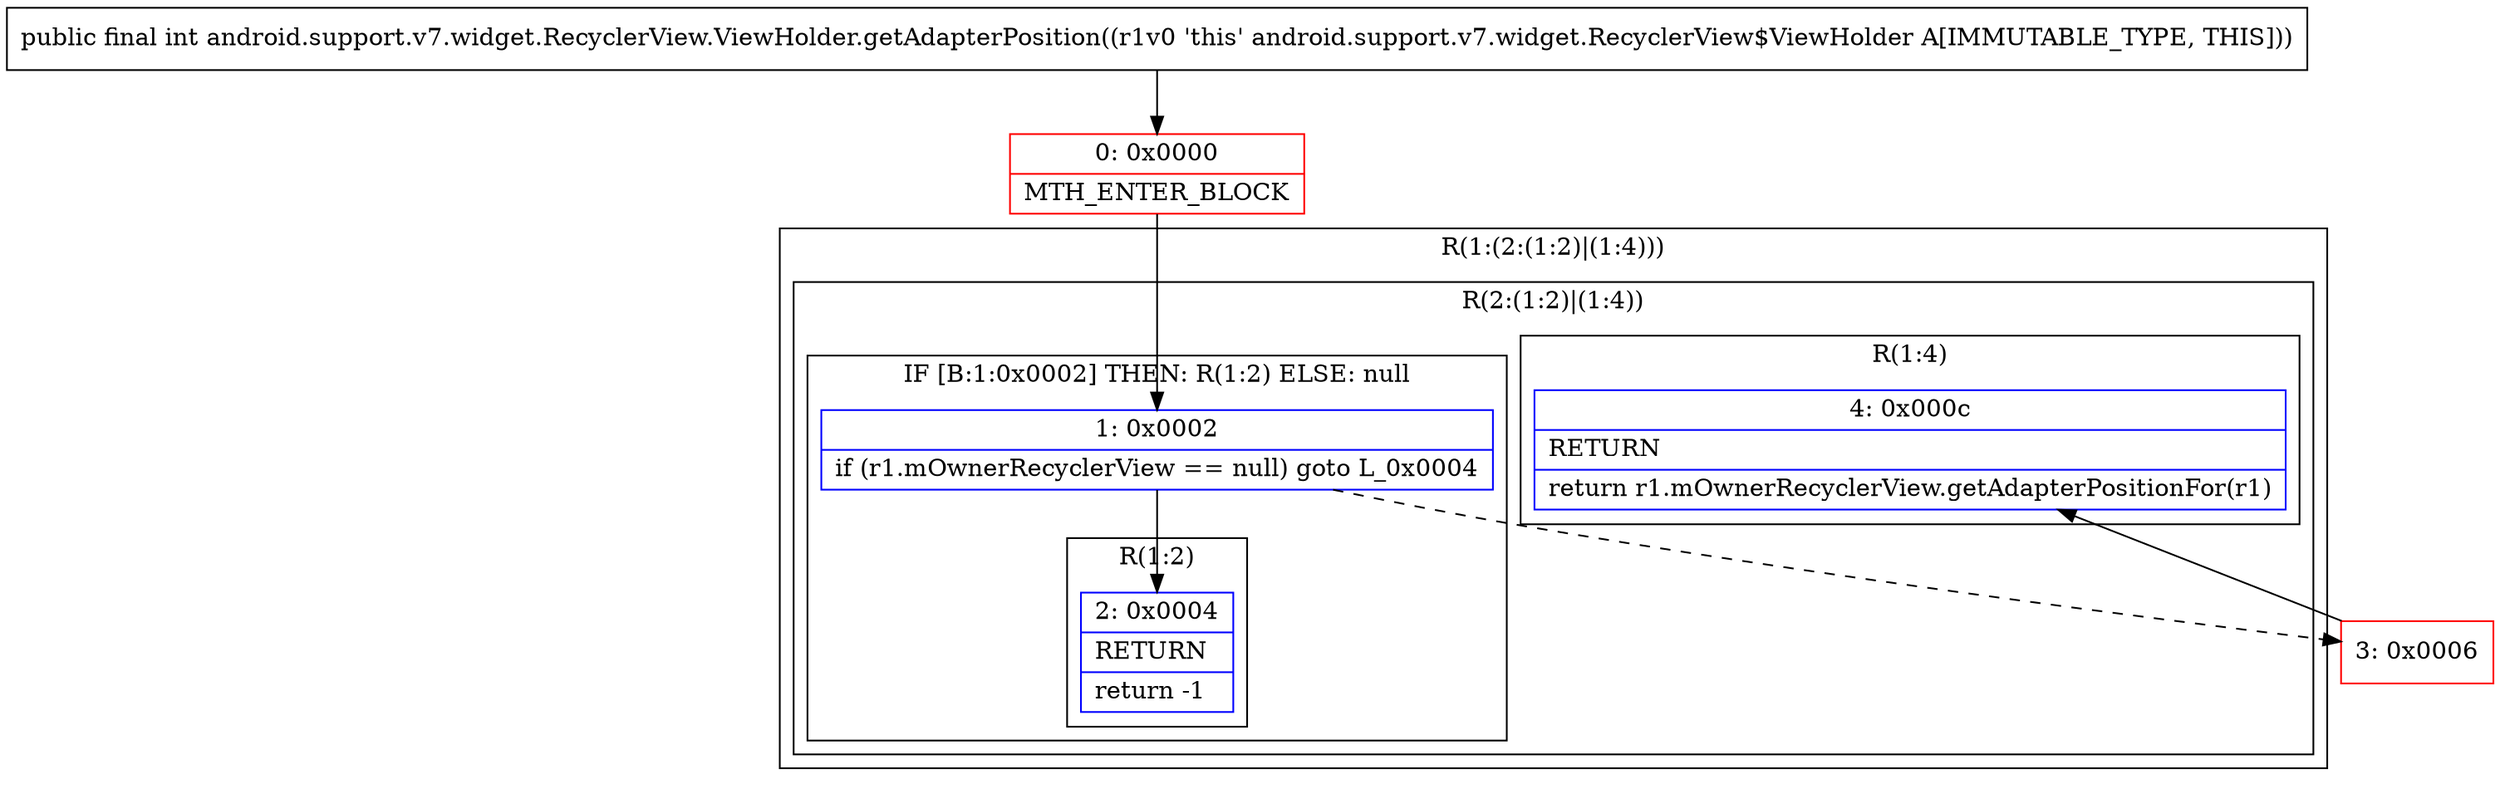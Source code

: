 digraph "CFG forandroid.support.v7.widget.RecyclerView.ViewHolder.getAdapterPosition()I" {
subgraph cluster_Region_84206714 {
label = "R(1:(2:(1:2)|(1:4)))";
node [shape=record,color=blue];
subgraph cluster_Region_69263810 {
label = "R(2:(1:2)|(1:4))";
node [shape=record,color=blue];
subgraph cluster_IfRegion_853252759 {
label = "IF [B:1:0x0002] THEN: R(1:2) ELSE: null";
node [shape=record,color=blue];
Node_1 [shape=record,label="{1\:\ 0x0002|if (r1.mOwnerRecyclerView == null) goto L_0x0004\l}"];
subgraph cluster_Region_1481987283 {
label = "R(1:2)";
node [shape=record,color=blue];
Node_2 [shape=record,label="{2\:\ 0x0004|RETURN\l|return \-1\l}"];
}
}
subgraph cluster_Region_2060471447 {
label = "R(1:4)";
node [shape=record,color=blue];
Node_4 [shape=record,label="{4\:\ 0x000c|RETURN\l|return r1.mOwnerRecyclerView.getAdapterPositionFor(r1)\l}"];
}
}
}
Node_0 [shape=record,color=red,label="{0\:\ 0x0000|MTH_ENTER_BLOCK\l}"];
Node_3 [shape=record,color=red,label="{3\:\ 0x0006}"];
MethodNode[shape=record,label="{public final int android.support.v7.widget.RecyclerView.ViewHolder.getAdapterPosition((r1v0 'this' android.support.v7.widget.RecyclerView$ViewHolder A[IMMUTABLE_TYPE, THIS])) }"];
MethodNode -> Node_0;
Node_1 -> Node_2;
Node_1 -> Node_3[style=dashed];
Node_0 -> Node_1;
Node_3 -> Node_4;
}


